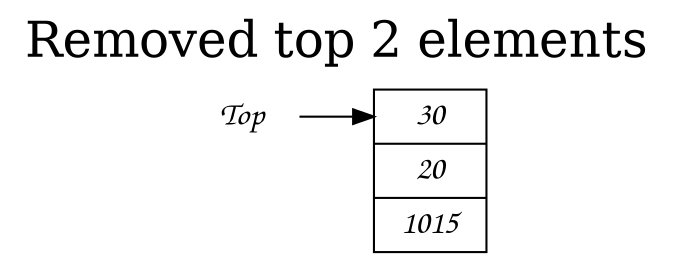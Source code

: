 // Stack Visualization
digraph {
	graph [fontsize=24 label="Removed top 2 elements" labelloc=t rankdir=LR]
	node [fontname="Comic Sans MS" fontsize=16 shape=rectangle]
	top_label [label=Top shape=plaintext]
	stack [label="<top> 30 | 20 | 1015" shape=record]
	top_label -> stack:top
}
